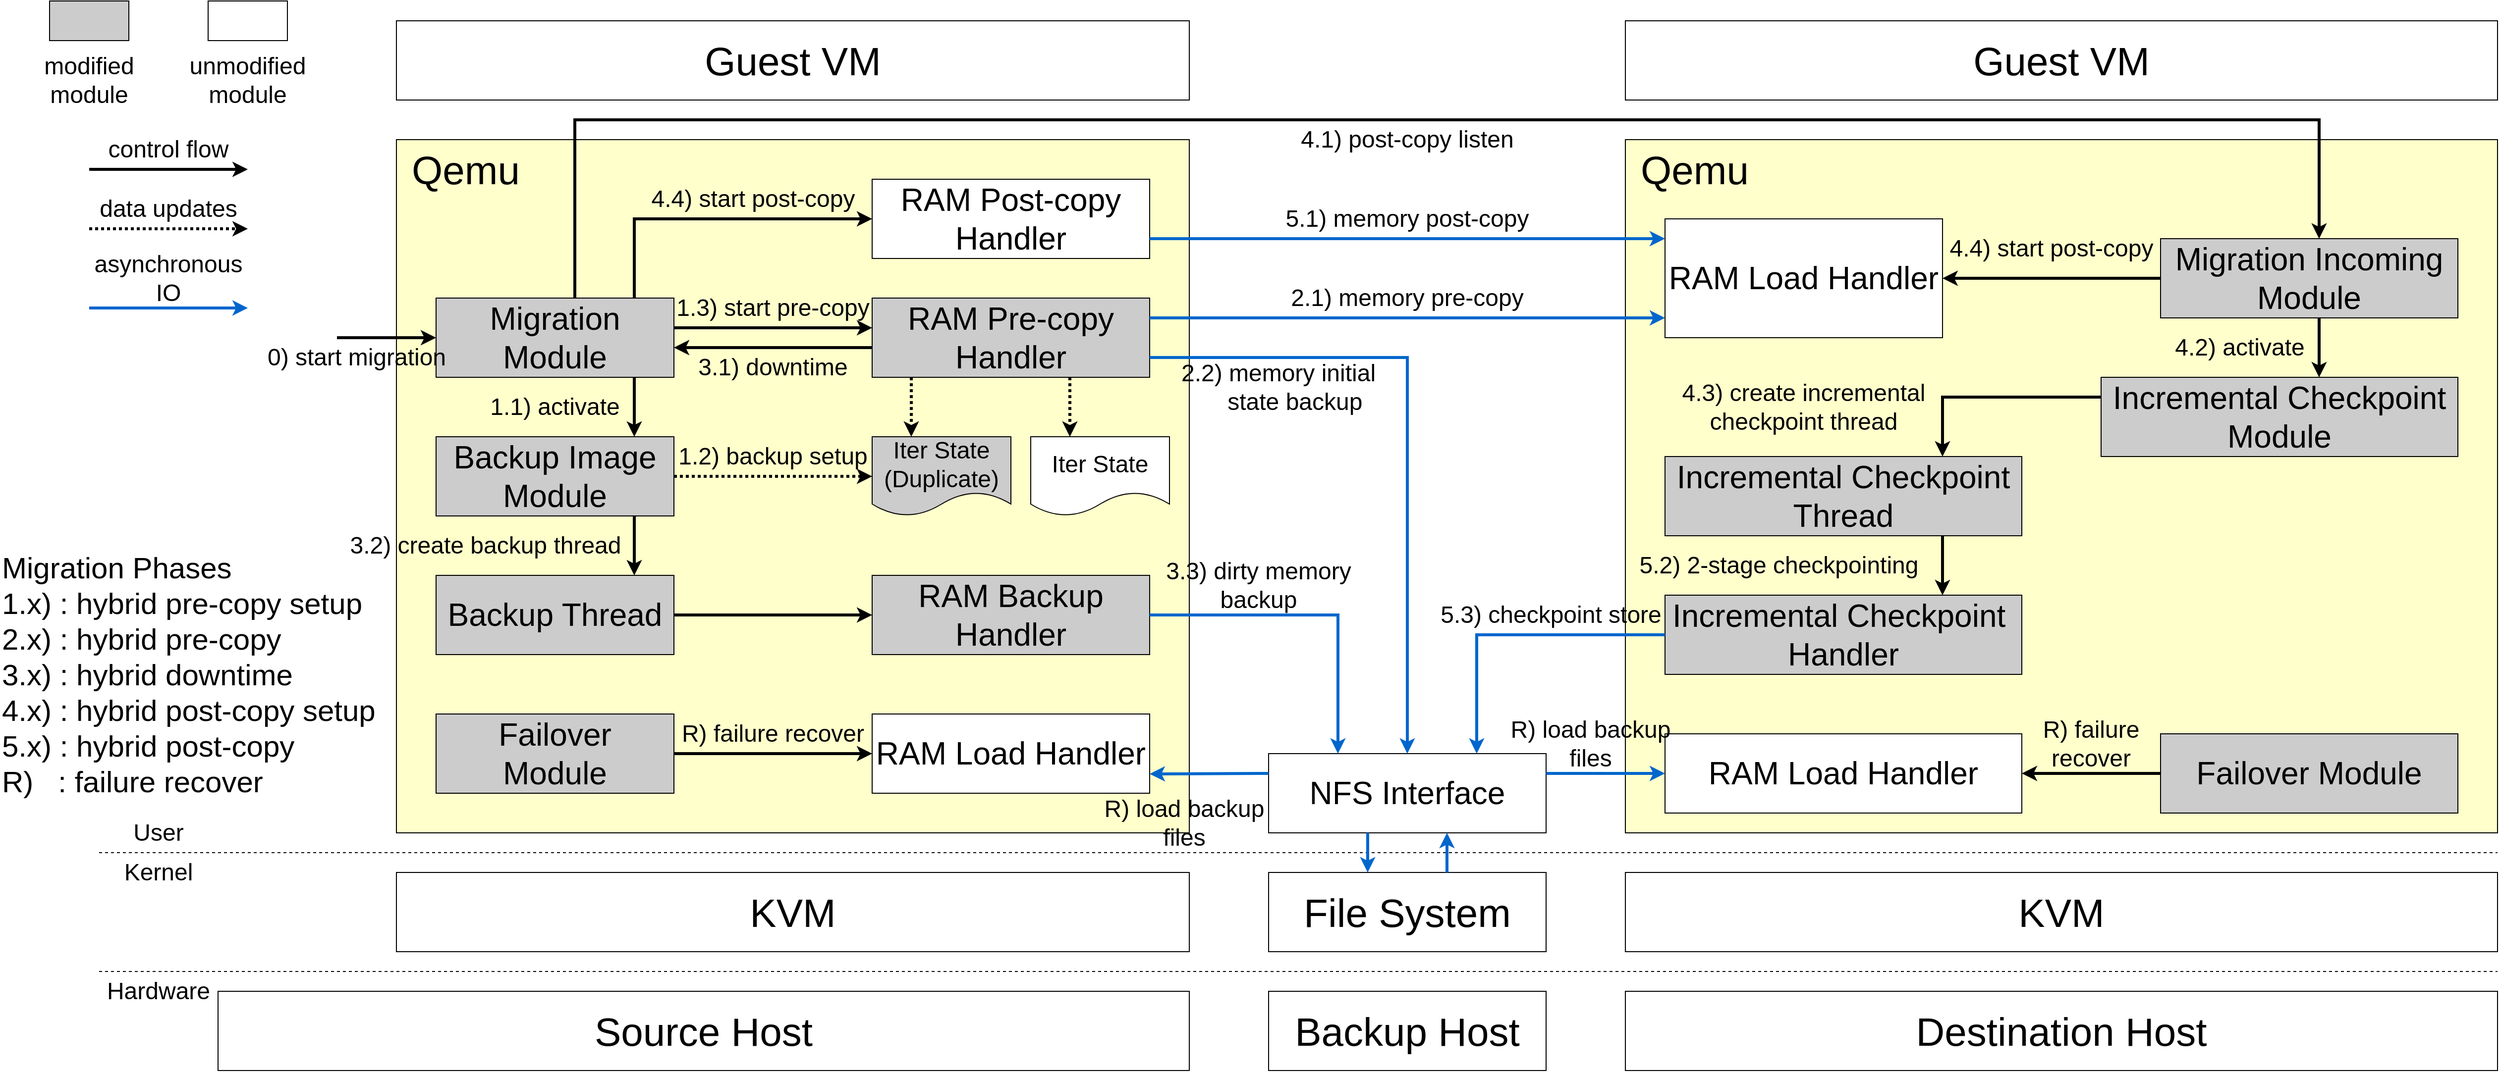 <mxfile version="21.6.1" type="github">
  <diagram name="第 1 页" id="OpDthlvLPTq0gWTyiU4q">
    <mxGraphModel dx="4538" dy="1650" grid="1" gridSize="10" guides="1" tooltips="1" connect="1" arrows="1" fold="1" page="1" pageScale="1" pageWidth="827" pageHeight="1169" math="0" shadow="0">
      <root>
        <mxCell id="0" />
        <mxCell id="1" parent="0" />
        <mxCell id="YOrxzBl4g7cKqVYeZxFf-125" value="" style="rounded=0;whiteSpace=wrap;html=1;fillColor=#FFFFCC;" parent="1" vertex="1">
          <mxGeometry x="780" y="200" width="880" height="700" as="geometry" />
        </mxCell>
        <mxCell id="clwCwBsSRwlgGcYmcAVy-1" value="&lt;font style=&quot;font-size: 40px;&quot;&gt;Guest VM&lt;/font&gt;" style="rounded=0;whiteSpace=wrap;html=1;align=center;" parent="1" vertex="1">
          <mxGeometry x="-460" y="80" width="800" height="80" as="geometry" />
        </mxCell>
        <mxCell id="clwCwBsSRwlgGcYmcAVy-2" value="" style="rounded=0;whiteSpace=wrap;html=1;fillColor=#FFFFCC;" parent="1" vertex="1">
          <mxGeometry x="-460" y="200" width="800" height="700" as="geometry" />
        </mxCell>
        <mxCell id="clwCwBsSRwlgGcYmcAVy-3" value="&lt;font style=&quot;font-size: 40px;&quot;&gt;Qemu&lt;/font&gt;" style="text;html=1;strokeColor=none;fillColor=none;align=center;verticalAlign=middle;whiteSpace=wrap;rounded=0;" parent="1" vertex="1">
          <mxGeometry x="-460" y="200" width="140" height="60" as="geometry" />
        </mxCell>
        <mxCell id="YOrxzBl4g7cKqVYeZxFf-3" value="&lt;font style=&quot;font-size: 32px;&quot;&gt;Migration&lt;br style=&quot;&quot;&gt;Module&lt;/font&gt;" style="rounded=0;whiteSpace=wrap;html=1;fontSize=20;fillColor=#CCCCCC;" parent="1" vertex="1">
          <mxGeometry x="-420" y="360" width="240" height="80" as="geometry" />
        </mxCell>
        <mxCell id="YOrxzBl4g7cKqVYeZxFf-4" value="&lt;font style=&quot;font-size: 32px;&quot;&gt;Backup Image&lt;br style=&quot;&quot;&gt;Module&lt;/font&gt;" style="rounded=0;whiteSpace=wrap;html=1;fillColor=#CCCCCC;fontSize=20;" parent="1" vertex="1">
          <mxGeometry x="-420" y="500" width="240" height="80" as="geometry" />
        </mxCell>
        <mxCell id="YOrxzBl4g7cKqVYeZxFf-5" value="&lt;font style=&quot;font-size: 32px;&quot;&gt;Failover&lt;br style=&quot;&quot;&gt;Module&lt;/font&gt;" style="rounded=0;whiteSpace=wrap;html=1;fillColor=#CCCCCC;fontSize=20;" parent="1" vertex="1">
          <mxGeometry x="-420" y="780" width="240" height="80" as="geometry" />
        </mxCell>
        <mxCell id="YOrxzBl4g7cKqVYeZxFf-12" value="&lt;font style=&quot;font-size: 32px;&quot;&gt;RAM Load Handler&lt;/font&gt;" style="rounded=0;whiteSpace=wrap;html=1;fillColor=#FFFFFF;fontSize=20;" parent="1" vertex="1">
          <mxGeometry x="20" y="780" width="280" height="80" as="geometry" />
        </mxCell>
        <mxCell id="YOrxzBl4g7cKqVYeZxFf-14" value="" style="endArrow=classic;html=1;rounded=0;strokeWidth=3;" parent="1" edge="1">
          <mxGeometry width="50" height="50" relative="1" as="geometry">
            <mxPoint x="-770" y="230" as="sourcePoint" />
            <mxPoint x="-610" y="230" as="targetPoint" />
          </mxGeometry>
        </mxCell>
        <mxCell id="YOrxzBl4g7cKqVYeZxFf-15" value="" style="endArrow=classic;html=1;rounded=0;strokeWidth=3;strokeColor=#0066CC;" parent="1" edge="1">
          <mxGeometry width="50" height="50" relative="1" as="geometry">
            <mxPoint x="-770" y="370" as="sourcePoint" />
            <mxPoint x="-610" y="370" as="targetPoint" />
          </mxGeometry>
        </mxCell>
        <mxCell id="YOrxzBl4g7cKqVYeZxFf-20" value="" style="endArrow=none;dashed=1;html=1;rounded=0;" parent="1" edge="1">
          <mxGeometry width="50" height="50" relative="1" as="geometry">
            <mxPoint x="-760" y="920" as="sourcePoint" />
            <mxPoint x="1660" y="920" as="targetPoint" />
          </mxGeometry>
        </mxCell>
        <mxCell id="YOrxzBl4g7cKqVYeZxFf-21" value="&lt;font style=&quot;font-size: 24px;&quot;&gt;User&lt;/font&gt;" style="text;html=1;strokeColor=none;fillColor=none;align=center;verticalAlign=middle;whiteSpace=wrap;rounded=0;" parent="1" vertex="1">
          <mxGeometry x="-760" y="880" width="120" height="40" as="geometry" />
        </mxCell>
        <mxCell id="YOrxzBl4g7cKqVYeZxFf-22" value="&lt;font style=&quot;font-size: 24px;&quot;&gt;Kernel&lt;/font&gt;" style="text;html=1;strokeColor=none;fillColor=none;align=center;verticalAlign=middle;whiteSpace=wrap;rounded=0;" parent="1" vertex="1">
          <mxGeometry x="-760" y="920" width="120" height="40" as="geometry" />
        </mxCell>
        <mxCell id="YOrxzBl4g7cKqVYeZxFf-24" value="" style="endArrow=classic;html=1;rounded=0;strokeWidth=3;" parent="1" edge="1">
          <mxGeometry width="50" height="50" relative="1" as="geometry">
            <mxPoint x="-220" y="360" as="sourcePoint" />
            <mxPoint x="20" y="280" as="targetPoint" />
            <Array as="points">
              <mxPoint x="-220" y="280" />
            </Array>
          </mxGeometry>
        </mxCell>
        <mxCell id="YOrxzBl4g7cKqVYeZxFf-28" value="&lt;font style=&quot;font-size: 24px;&quot;&gt;0) start migration&lt;/font&gt;" style="text;html=1;strokeColor=none;fillColor=none;align=center;verticalAlign=middle;whiteSpace=wrap;rounded=0;" parent="1" vertex="1">
          <mxGeometry x="-600" y="400" width="200" height="40" as="geometry" />
        </mxCell>
        <mxCell id="YOrxzBl4g7cKqVYeZxFf-31" value="&lt;font style=&quot;font-size: 24px;&quot;&gt;control flow&lt;/font&gt;" style="text;html=1;strokeColor=none;fillColor=none;align=center;verticalAlign=middle;whiteSpace=wrap;rounded=0;" parent="1" vertex="1">
          <mxGeometry x="-770" y="190" width="160" height="40" as="geometry" />
        </mxCell>
        <mxCell id="YOrxzBl4g7cKqVYeZxFf-32" value="&lt;font style=&quot;font-size: 24px;&quot;&gt;1.1) activate&lt;/font&gt;" style="text;html=1;strokeColor=none;fillColor=none;align=center;verticalAlign=middle;whiteSpace=wrap;rounded=0;" parent="1" vertex="1">
          <mxGeometry x="-380" y="450" width="160" height="40" as="geometry" />
        </mxCell>
        <mxCell id="YOrxzBl4g7cKqVYeZxFf-33" value="&lt;font style=&quot;font-size: 32px;&quot;&gt;RAM Pre-copy Handler&lt;/font&gt;" style="rounded=0;whiteSpace=wrap;html=1;fillColor=#CCCCCC;fontSize=20;" parent="1" vertex="1">
          <mxGeometry x="20" y="360" width="280" height="80" as="geometry" />
        </mxCell>
        <mxCell id="YOrxzBl4g7cKqVYeZxFf-44" value="&lt;font style=&quot;&quot;&gt;&lt;font style=&quot;font-size: 24px;&quot;&gt;1.3) start pre-copy&lt;/font&gt;&lt;br&gt;&lt;/font&gt;" style="text;html=1;strokeColor=none;fillColor=none;align=center;verticalAlign=middle;whiteSpace=wrap;rounded=0;" parent="1" vertex="1">
          <mxGeometry x="-180" y="350" width="200" height="40" as="geometry" />
        </mxCell>
        <mxCell id="YOrxzBl4g7cKqVYeZxFf-45" value="&lt;font style=&quot;font-size: 24px;&quot;&gt;1.2) backup setup&lt;/font&gt;" style="text;html=1;strokeColor=none;fillColor=none;align=center;verticalAlign=middle;whiteSpace=wrap;rounded=0;" parent="1" vertex="1">
          <mxGeometry x="-180" y="500" width="200" height="40" as="geometry" />
        </mxCell>
        <mxCell id="YOrxzBl4g7cKqVYeZxFf-46" value="&lt;font style=&quot;font-size: 32px;&quot;&gt;NFS Interface&lt;/font&gt;" style="rounded=0;whiteSpace=wrap;html=1;align=center;fontSize=20;" parent="1" vertex="1">
          <mxGeometry x="420" y="820" width="280" height="80" as="geometry" />
        </mxCell>
        <mxCell id="YOrxzBl4g7cKqVYeZxFf-52" value="&lt;font style=&quot;font-size: 24px;&quot;&gt;2.1) memory pre-copy&lt;/font&gt;" style="text;html=1;strokeColor=none;fillColor=none;align=center;verticalAlign=middle;whiteSpace=wrap;rounded=0;" parent="1" vertex="1">
          <mxGeometry x="400" y="340" width="320" height="40" as="geometry" />
        </mxCell>
        <mxCell id="YOrxzBl4g7cKqVYeZxFf-61" value="" style="endArrow=classic;html=1;rounded=0;strokeWidth=3;dashed=1;dashPattern=1 1;" parent="1" edge="1">
          <mxGeometry width="50" height="50" relative="1" as="geometry">
            <mxPoint x="-770" y="290" as="sourcePoint" />
            <mxPoint x="-610" y="290" as="targetPoint" />
          </mxGeometry>
        </mxCell>
        <mxCell id="YOrxzBl4g7cKqVYeZxFf-62" value="&lt;font style=&quot;font-size: 24px;&quot;&gt;data updates&lt;/font&gt;" style="text;html=1;strokeColor=none;fillColor=none;align=center;verticalAlign=middle;whiteSpace=wrap;rounded=0;" parent="1" vertex="1">
          <mxGeometry x="-770" y="250" width="160" height="40" as="geometry" />
        </mxCell>
        <mxCell id="YOrxzBl4g7cKqVYeZxFf-65" value="&lt;font style=&quot;font-size: 24px;&quot;&gt;3.1) downtime&lt;/font&gt;" style="text;html=1;strokeColor=none;fillColor=none;align=center;verticalAlign=middle;whiteSpace=wrap;rounded=0;" parent="1" vertex="1">
          <mxGeometry x="-180" y="410" width="200" height="40" as="geometry" />
        </mxCell>
        <mxCell id="YOrxzBl4g7cKqVYeZxFf-66" value="&lt;font style=&quot;font-size: 32px;&quot;&gt;RAM Backup Handler&lt;/font&gt;" style="rounded=0;whiteSpace=wrap;html=1;fillColor=#CCCCCC;fontSize=20;" parent="1" vertex="1">
          <mxGeometry x="20" y="640" width="280" height="80" as="geometry" />
        </mxCell>
        <mxCell id="YOrxzBl4g7cKqVYeZxFf-68" value="&lt;font style=&quot;font-size: 24px;&quot;&gt;3.2) create backup thread&lt;/font&gt;" style="text;html=1;strokeColor=none;fillColor=none;align=center;verticalAlign=middle;whiteSpace=wrap;rounded=0;" parent="1" vertex="1">
          <mxGeometry x="-520" y="590" width="300" height="40" as="geometry" />
        </mxCell>
        <mxCell id="YOrxzBl4g7cKqVYeZxFf-71" value="&lt;font style=&quot;font-size: 24px;&quot;&gt;asynchronous IO&lt;/font&gt;" style="text;html=1;strokeColor=none;fillColor=none;align=center;verticalAlign=middle;whiteSpace=wrap;rounded=0;" parent="1" vertex="1">
          <mxGeometry x="-770" y="310" width="160" height="60" as="geometry" />
        </mxCell>
        <mxCell id="YOrxzBl4g7cKqVYeZxFf-73" value="" style="endArrow=classic;html=1;rounded=0;strokeWidth=3;strokeColor=#0066CC;entryX=0.5;entryY=0;entryDx=0;entryDy=0;" parent="1" target="YOrxzBl4g7cKqVYeZxFf-46" edge="1">
          <mxGeometry width="50" height="50" relative="1" as="geometry">
            <mxPoint x="300" y="420" as="sourcePoint" />
            <mxPoint x="500" y="820" as="targetPoint" />
            <Array as="points">
              <mxPoint x="560" y="420" />
            </Array>
          </mxGeometry>
        </mxCell>
        <mxCell id="YOrxzBl4g7cKqVYeZxFf-74" value="" style="endArrow=classic;html=1;rounded=0;strokeWidth=3;strokeColor=#0066CC;" parent="1" edge="1">
          <mxGeometry width="50" height="50" relative="1" as="geometry">
            <mxPoint x="300" y="380" as="sourcePoint" />
            <mxPoint x="820" y="380" as="targetPoint" />
          </mxGeometry>
        </mxCell>
        <mxCell id="YOrxzBl4g7cKqVYeZxFf-76" value="" style="endArrow=classic;html=1;rounded=0;strokeWidth=3;dashed=1;dashPattern=1 1;" parent="1" edge="1">
          <mxGeometry width="50" height="50" relative="1" as="geometry">
            <mxPoint x="-180" y="540" as="sourcePoint" />
            <mxPoint x="20" y="540" as="targetPoint" />
          </mxGeometry>
        </mxCell>
        <mxCell id="YOrxzBl4g7cKqVYeZxFf-79" value="" style="endArrow=classic;html=1;rounded=0;strokeWidth=3;dashed=1;dashPattern=1 1;" parent="1" edge="1">
          <mxGeometry width="50" height="50" relative="1" as="geometry">
            <mxPoint x="219.5" y="440" as="sourcePoint" />
            <mxPoint x="219.5" y="500" as="targetPoint" />
          </mxGeometry>
        </mxCell>
        <mxCell id="YOrxzBl4g7cKqVYeZxFf-80" value="" style="endArrow=classic;html=1;rounded=0;strokeWidth=3;dashed=1;dashPattern=1 1;" parent="1" edge="1">
          <mxGeometry width="50" height="50" relative="1" as="geometry">
            <mxPoint x="59.5" y="440" as="sourcePoint" />
            <mxPoint x="59.5" y="500" as="targetPoint" />
          </mxGeometry>
        </mxCell>
        <mxCell id="YOrxzBl4g7cKqVYeZxFf-82" value="" style="endArrow=classic;html=1;rounded=0;strokeWidth=3;" parent="1" edge="1">
          <mxGeometry width="50" height="50" relative="1" as="geometry">
            <mxPoint x="-180" y="390" as="sourcePoint" />
            <mxPoint x="20" y="390" as="targetPoint" />
          </mxGeometry>
        </mxCell>
        <mxCell id="YOrxzBl4g7cKqVYeZxFf-83" value="" style="endArrow=classic;html=1;rounded=0;strokeWidth=3;" parent="1" edge="1">
          <mxGeometry width="50" height="50" relative="1" as="geometry">
            <mxPoint x="20" y="410" as="sourcePoint" />
            <mxPoint x="-180" y="410" as="targetPoint" />
          </mxGeometry>
        </mxCell>
        <mxCell id="YOrxzBl4g7cKqVYeZxFf-85" value="" style="endArrow=classic;html=1;rounded=0;strokeWidth=3;" parent="1" edge="1">
          <mxGeometry width="50" height="50" relative="1" as="geometry">
            <mxPoint x="-220" y="440" as="sourcePoint" />
            <mxPoint x="-220" y="500" as="targetPoint" />
          </mxGeometry>
        </mxCell>
        <mxCell id="YOrxzBl4g7cKqVYeZxFf-87" value="" style="endArrow=classic;html=1;rounded=0;strokeWidth=3;strokeColor=#0066CC;entryX=0.25;entryY=0;entryDx=0;entryDy=0;" parent="1" target="YOrxzBl4g7cKqVYeZxFf-46" edge="1">
          <mxGeometry width="50" height="50" relative="1" as="geometry">
            <mxPoint x="300" y="680" as="sourcePoint" />
            <mxPoint x="420" y="820.5" as="targetPoint" />
            <Array as="points">
              <mxPoint x="490" y="680" />
            </Array>
          </mxGeometry>
        </mxCell>
        <mxCell id="YOrxzBl4g7cKqVYeZxFf-90" value="" style="endArrow=classic;html=1;rounded=0;strokeWidth=3;strokeColor=#0066CC;exitX=0;exitY=0.25;exitDx=0;exitDy=0;" parent="1" source="YOrxzBl4g7cKqVYeZxFf-46" edge="1">
          <mxGeometry width="50" height="50" relative="1" as="geometry">
            <mxPoint x="380" y="840" as="sourcePoint" />
            <mxPoint x="300" y="840.5" as="targetPoint" />
          </mxGeometry>
        </mxCell>
        <mxCell id="YOrxzBl4g7cKqVYeZxFf-91" value="&lt;font style=&quot;font-size: 24px;&quot;&gt;R) failure recover&lt;/font&gt;" style="text;html=1;strokeColor=none;fillColor=none;align=center;verticalAlign=middle;whiteSpace=wrap;rounded=0;" parent="1" vertex="1">
          <mxGeometry x="-180" y="780" width="200" height="40" as="geometry" />
        </mxCell>
        <mxCell id="YOrxzBl4g7cKqVYeZxFf-92" value="&lt;font style=&quot;font-size: 24px;&quot;&gt;R) load backup files&lt;/font&gt;" style="text;html=1;strokeColor=none;fillColor=none;align=center;verticalAlign=middle;whiteSpace=wrap;rounded=0;" parent="1" vertex="1">
          <mxGeometry x="250" y="860" width="170" height="60" as="geometry" />
        </mxCell>
        <mxCell id="YOrxzBl4g7cKqVYeZxFf-93" value="&lt;font style=&quot;font-size: 40px;&quot;&gt;KVM&lt;/font&gt;" style="rounded=0;whiteSpace=wrap;html=1;" parent="1" vertex="1">
          <mxGeometry x="-460" y="940" width="800" height="80" as="geometry" />
        </mxCell>
        <mxCell id="YOrxzBl4g7cKqVYeZxFf-94" value="" style="endArrow=none;dashed=1;html=1;rounded=0;" parent="1" edge="1">
          <mxGeometry width="50" height="50" relative="1" as="geometry">
            <mxPoint x="-760" y="1040" as="sourcePoint" />
            <mxPoint x="1660" y="1040" as="targetPoint" />
          </mxGeometry>
        </mxCell>
        <mxCell id="YOrxzBl4g7cKqVYeZxFf-95" value="&lt;font style=&quot;font-size: 24px;&quot;&gt;Hardware&lt;/font&gt;" style="text;html=1;strokeColor=none;fillColor=none;align=center;verticalAlign=middle;whiteSpace=wrap;rounded=0;" parent="1" vertex="1">
          <mxGeometry x="-760" y="1040" width="120" height="40" as="geometry" />
        </mxCell>
        <mxCell id="YOrxzBl4g7cKqVYeZxFf-96" value="&lt;font style=&quot;font-size: 40px;&quot;&gt;File System&lt;/font&gt;" style="rounded=0;whiteSpace=wrap;html=1;" parent="1" vertex="1">
          <mxGeometry x="420" y="940" width="280" height="80" as="geometry" />
        </mxCell>
        <mxCell id="YOrxzBl4g7cKqVYeZxFf-97" value="" style="endArrow=classic;html=1;rounded=0;strokeWidth=3;strokeColor=#0066CC;" parent="1" edge="1">
          <mxGeometry width="50" height="50" relative="1" as="geometry">
            <mxPoint x="520" y="900" as="sourcePoint" />
            <mxPoint x="520" y="940" as="targetPoint" />
          </mxGeometry>
        </mxCell>
        <mxCell id="YOrxzBl4g7cKqVYeZxFf-98" value="" style="endArrow=classic;html=1;rounded=0;strokeWidth=3;strokeColor=#0066CC;" parent="1" edge="1">
          <mxGeometry width="50" height="50" relative="1" as="geometry">
            <mxPoint x="600" y="940" as="sourcePoint" />
            <mxPoint x="600" y="900" as="targetPoint" />
          </mxGeometry>
        </mxCell>
        <mxCell id="YOrxzBl4g7cKqVYeZxFf-99" value="&lt;font style=&quot;font-size: 40px;&quot;&gt;Source Host&lt;/font&gt;" style="rounded=0;whiteSpace=wrap;html=1;" parent="1" vertex="1">
          <mxGeometry x="-640" y="1060" width="980" height="80" as="geometry" />
        </mxCell>
        <mxCell id="YOrxzBl4g7cKqVYeZxFf-100" value="&lt;font style=&quot;font-size: 40px;&quot;&gt;Guest VM&lt;/font&gt;" style="rounded=0;whiteSpace=wrap;html=1;align=center;" parent="1" vertex="1">
          <mxGeometry x="780" y="80" width="880" height="80" as="geometry" />
        </mxCell>
        <mxCell id="YOrxzBl4g7cKqVYeZxFf-101" value="&lt;font style=&quot;font-size: 32px;&quot;&gt;RAM Load Handler&lt;/font&gt;" style="rounded=0;whiteSpace=wrap;html=1;fillColor=#FFFFFF;fontSize=20;" parent="1" vertex="1">
          <mxGeometry x="820" y="280" width="280" height="120" as="geometry" />
        </mxCell>
        <mxCell id="YOrxzBl4g7cKqVYeZxFf-102" value="&lt;font style=&quot;font-size: 32px;&quot;&gt;Migration Incoming&lt;br style=&quot;&quot;&gt;Module&lt;/font&gt;" style="rounded=0;whiteSpace=wrap;html=1;fontSize=20;fillColor=#CCCCCC;" parent="1" vertex="1">
          <mxGeometry x="1320" y="300" width="300" height="80" as="geometry" />
        </mxCell>
        <mxCell id="YOrxzBl4g7cKqVYeZxFf-104" value="&lt;font style=&quot;font-size: 24px;&quot;&gt;4.4) start post-copy&lt;/font&gt;" style="text;html=1;strokeColor=none;fillColor=none;align=center;verticalAlign=middle;whiteSpace=wrap;rounded=0;" parent="1" vertex="1">
          <mxGeometry x="-220" y="240" width="240" height="40" as="geometry" />
        </mxCell>
        <mxCell id="YOrxzBl4g7cKqVYeZxFf-105" value="&lt;font style=&quot;font-size: 32px;&quot;&gt;Incremental Checkpoint&lt;br style=&quot;&quot;&gt;Module&lt;/font&gt;" style="rounded=0;whiteSpace=wrap;html=1;fillColor=#CCCCCC;fontSize=20;" parent="1" vertex="1">
          <mxGeometry x="1260" y="440" width="360" height="80" as="geometry" />
        </mxCell>
        <mxCell id="YOrxzBl4g7cKqVYeZxFf-106" value="&lt;font style=&quot;font-size: 32px;&quot;&gt;Backup Thread&lt;/font&gt;" style="rounded=0;whiteSpace=wrap;html=1;fillColor=#CCCCCC;fontSize=20;" parent="1" vertex="1">
          <mxGeometry x="-420" y="640" width="240" height="80" as="geometry" />
        </mxCell>
        <mxCell id="YOrxzBl4g7cKqVYeZxFf-108" value="" style="endArrow=classic;html=1;rounded=0;strokeWidth=3;" parent="1" edge="1">
          <mxGeometry width="50" height="50" relative="1" as="geometry">
            <mxPoint x="-180" y="680" as="sourcePoint" />
            <mxPoint x="20" y="680" as="targetPoint" />
          </mxGeometry>
        </mxCell>
        <mxCell id="YOrxzBl4g7cKqVYeZxFf-109" value="&lt;font style=&quot;font-size: 32px;&quot;&gt;RAM Post-copy Handler&lt;/font&gt;" style="rounded=0;whiteSpace=wrap;html=1;fillColor=#FFFFFF;fontSize=20;" parent="1" vertex="1">
          <mxGeometry x="20" y="240" width="280" height="80" as="geometry" />
        </mxCell>
        <mxCell id="YOrxzBl4g7cKqVYeZxFf-111" value="" style="endArrow=classic;html=1;rounded=0;strokeWidth=3;strokeColor=#0066CC;" parent="1" edge="1">
          <mxGeometry width="50" height="50" relative="1" as="geometry">
            <mxPoint x="300" y="300" as="sourcePoint" />
            <mxPoint x="820" y="300" as="targetPoint" />
          </mxGeometry>
        </mxCell>
        <mxCell id="YOrxzBl4g7cKqVYeZxFf-112" value="" style="endArrow=classic;html=1;rounded=0;strokeWidth=3;" parent="1" edge="1">
          <mxGeometry width="50" height="50" relative="1" as="geometry">
            <mxPoint x="-280" y="360" as="sourcePoint" />
            <mxPoint x="1480" y="300" as="targetPoint" />
            <Array as="points">
              <mxPoint x="-280" y="180" />
              <mxPoint x="1480" y="180" />
            </Array>
          </mxGeometry>
        </mxCell>
        <mxCell id="YOrxzBl4g7cKqVYeZxFf-113" value="&lt;font style=&quot;font-size: 24px;&quot;&gt;4.1) post-copy listen&lt;/font&gt;" style="text;html=1;strokeColor=none;fillColor=none;align=center;verticalAlign=middle;whiteSpace=wrap;rounded=0;" parent="1" vertex="1">
          <mxGeometry x="400" y="180" width="320" height="40" as="geometry" />
        </mxCell>
        <mxCell id="YOrxzBl4g7cKqVYeZxFf-114" value="&lt;font style=&quot;font-size: 24px;&quot;&gt;5.1) memory post-copy&lt;/font&gt;" style="text;html=1;strokeColor=none;fillColor=none;align=center;verticalAlign=middle;whiteSpace=wrap;rounded=0;" parent="1" vertex="1">
          <mxGeometry x="400" y="260" width="320" height="40" as="geometry" />
        </mxCell>
        <mxCell id="YOrxzBl4g7cKqVYeZxFf-115" value="" style="endArrow=classic;html=1;rounded=0;strokeWidth=3;" parent="1" edge="1">
          <mxGeometry width="50" height="50" relative="1" as="geometry">
            <mxPoint x="1480" y="380" as="sourcePoint" />
            <mxPoint x="1480" y="440" as="targetPoint" />
          </mxGeometry>
        </mxCell>
        <mxCell id="YOrxzBl4g7cKqVYeZxFf-116" value="&lt;font style=&quot;font-size: 24px;&quot;&gt;4.2) activate&lt;/font&gt;" style="text;html=1;strokeColor=none;fillColor=none;align=center;verticalAlign=middle;whiteSpace=wrap;rounded=0;" parent="1" vertex="1">
          <mxGeometry x="1320" y="390" width="160" height="40" as="geometry" />
        </mxCell>
        <mxCell id="YOrxzBl4g7cKqVYeZxFf-117" value="&lt;font style=&quot;font-size: 32px;&quot;&gt;Incremental Checkpoint&amp;nbsp; Handler&lt;/font&gt;" style="rounded=0;whiteSpace=wrap;html=1;fillColor=#CCCCCC;fontSize=20;" parent="1" vertex="1">
          <mxGeometry x="820" y="660" width="360" height="80" as="geometry" />
        </mxCell>
        <mxCell id="YOrxzBl4g7cKqVYeZxFf-118" value="&lt;font style=&quot;&quot;&gt;&lt;font style=&quot;font-size: 32px;&quot;&gt;Incremental Checkpoint&lt;br&gt;Thread&lt;/font&gt;&lt;br&gt;&lt;/font&gt;" style="rounded=0;whiteSpace=wrap;html=1;fillColor=#CCCCCC;fontSize=20;" parent="1" vertex="1">
          <mxGeometry x="820" y="520" width="360" height="80" as="geometry" />
        </mxCell>
        <mxCell id="YOrxzBl4g7cKqVYeZxFf-119" value="" style="endArrow=classic;html=1;rounded=0;strokeWidth=3;" parent="1" edge="1">
          <mxGeometry width="50" height="50" relative="1" as="geometry">
            <mxPoint x="1260" y="460" as="sourcePoint" />
            <mxPoint x="1100" y="520" as="targetPoint" />
            <Array as="points">
              <mxPoint x="1100" y="460" />
            </Array>
          </mxGeometry>
        </mxCell>
        <mxCell id="YOrxzBl4g7cKqVYeZxFf-120" value="&lt;font style=&quot;font-size: 24px;&quot;&gt;4.3) create incremental checkpoint thread&lt;/font&gt;" style="text;html=1;strokeColor=none;fillColor=none;align=center;verticalAlign=middle;whiteSpace=wrap;rounded=0;" parent="1" vertex="1">
          <mxGeometry x="820" y="440" width="280" height="60.5" as="geometry" />
        </mxCell>
        <mxCell id="YOrxzBl4g7cKqVYeZxFf-121" value="" style="endArrow=classic;html=1;rounded=0;strokeWidth=3;" parent="1" edge="1">
          <mxGeometry width="50" height="50" relative="1" as="geometry">
            <mxPoint x="1100" y="600" as="sourcePoint" />
            <mxPoint x="1100" y="660" as="targetPoint" />
          </mxGeometry>
        </mxCell>
        <mxCell id="YOrxzBl4g7cKqVYeZxFf-122" value="&lt;font style=&quot;font-size: 24px;&quot;&gt;5.2) 2-stage checkpointing&lt;/font&gt;" style="text;html=1;strokeColor=none;fillColor=none;align=center;verticalAlign=middle;whiteSpace=wrap;rounded=0;" parent="1" vertex="1">
          <mxGeometry x="790" y="610" width="290" height="40" as="geometry" />
        </mxCell>
        <mxCell id="YOrxzBl4g7cKqVYeZxFf-123" value="" style="endArrow=classic;html=1;rounded=0;strokeWidth=3;strokeColor=#0066CC;entryX=0.75;entryY=0;entryDx=0;entryDy=0;" parent="1" target="YOrxzBl4g7cKqVYeZxFf-46" edge="1">
          <mxGeometry width="50" height="50" relative="1" as="geometry">
            <mxPoint x="820" y="700" as="sourcePoint" />
            <mxPoint x="660" y="820" as="targetPoint" />
            <Array as="points">
              <mxPoint x="630" y="700" />
            </Array>
          </mxGeometry>
        </mxCell>
        <mxCell id="YOrxzBl4g7cKqVYeZxFf-124" value="&lt;font style=&quot;font-size: 24px;&quot;&gt;5.3) checkpoint store&lt;/font&gt;" style="text;html=1;strokeColor=none;fillColor=none;align=center;verticalAlign=middle;whiteSpace=wrap;rounded=0;" parent="1" vertex="1">
          <mxGeometry x="590" y="660" width="230" height="40" as="geometry" />
        </mxCell>
        <mxCell id="YOrxzBl4g7cKqVYeZxFf-127" value="" style="endArrow=classic;html=1;rounded=0;strokeWidth=3;" parent="1" edge="1">
          <mxGeometry width="50" height="50" relative="1" as="geometry">
            <mxPoint x="1320" y="340" as="sourcePoint" />
            <mxPoint x="1100" y="340" as="targetPoint" />
          </mxGeometry>
        </mxCell>
        <mxCell id="YOrxzBl4g7cKqVYeZxFf-128" value="&lt;font style=&quot;font-size: 24px;&quot;&gt;4.4) start post-copy&lt;/font&gt;" style="text;html=1;strokeColor=none;fillColor=none;align=center;verticalAlign=middle;whiteSpace=wrap;rounded=0;" parent="1" vertex="1">
          <mxGeometry x="1100" y="290" width="220" height="40" as="geometry" />
        </mxCell>
        <mxCell id="YOrxzBl4g7cKqVYeZxFf-129" value="&lt;font style=&quot;font-size: 40px;&quot;&gt;KVM&lt;/font&gt;" style="rounded=0;whiteSpace=wrap;html=1;" parent="1" vertex="1">
          <mxGeometry x="780" y="940" width="880" height="80" as="geometry" />
        </mxCell>
        <mxCell id="YOrxzBl4g7cKqVYeZxFf-130" value="&lt;font style=&quot;font-size: 40px;&quot;&gt;Destination Host&lt;/font&gt;" style="rounded=0;whiteSpace=wrap;html=1;" parent="1" vertex="1">
          <mxGeometry x="780" y="1060" width="880" height="80" as="geometry" />
        </mxCell>
        <mxCell id="YOrxzBl4g7cKqVYeZxFf-131" value="" style="rounded=0;whiteSpace=wrap;html=1;" parent="1" vertex="1">
          <mxGeometry x="-650" y="60" width="80" height="40" as="geometry" />
        </mxCell>
        <mxCell id="YOrxzBl4g7cKqVYeZxFf-132" value="&lt;font style=&quot;font-size: 24px;&quot;&gt;unmodified module&lt;/font&gt;" style="text;html=1;strokeColor=none;fillColor=none;align=center;verticalAlign=middle;whiteSpace=wrap;rounded=0;" parent="1" vertex="1">
          <mxGeometry x="-670" y="110" width="120" height="60" as="geometry" />
        </mxCell>
        <mxCell id="YOrxzBl4g7cKqVYeZxFf-133" value="" style="rounded=0;whiteSpace=wrap;html=1;fillColor=#CCCCCC;" parent="1" vertex="1">
          <mxGeometry x="-810" y="60" width="80" height="40" as="geometry" />
        </mxCell>
        <mxCell id="YOrxzBl4g7cKqVYeZxFf-134" value="&lt;font style=&quot;font-size: 24px;&quot;&gt;modified module&lt;/font&gt;" style="text;html=1;strokeColor=none;fillColor=none;align=center;verticalAlign=middle;whiteSpace=wrap;rounded=0;" parent="1" vertex="1">
          <mxGeometry x="-830" y="110" width="120" height="60" as="geometry" />
        </mxCell>
        <mxCell id="kRI8kTZbzlB6oU1YrDkl-1" value="&lt;font style=&quot;font-size: 30px;&quot;&gt;Migration Phases&lt;br&gt;1.x) : hybrid pre-copy setup&lt;br&gt;2.x) : hybrid pre-copy&lt;br&gt;3.x) : hybrid downtime&lt;br&gt;4.x) : hybrid post-copy setup&lt;br&gt;5.x) : hybrid post-copy&lt;br&gt;R)&amp;nbsp; &amp;nbsp;: failure recover&lt;br&gt;&lt;/font&gt;" style="text;html=1;strokeColor=none;fillColor=none;align=left;verticalAlign=middle;whiteSpace=wrap;rounded=0;" parent="1" vertex="1">
          <mxGeometry x="-860" y="620" width="380" height="240" as="geometry" />
        </mxCell>
        <mxCell id="n8uSR00JqTWJ20ojII4U-31" value="&lt;font style=&quot;font-size: 24px;&quot;&gt;2.2) memory initial&lt;br&gt;&amp;nbsp; &amp;nbsp; &amp;nbsp;state backup&lt;/font&gt;" style="text;html=1;strokeColor=none;fillColor=none;align=center;verticalAlign=middle;whiteSpace=wrap;rounded=0;" parent="1" vertex="1">
          <mxGeometry x="320" y="419.5" width="220" height="60" as="geometry" />
        </mxCell>
        <mxCell id="n8uSR00JqTWJ20ojII4U-32" value="&lt;font style=&quot;&quot;&gt;&lt;font style=&quot;font-size: 24px;&quot;&gt;Iter State&lt;br style=&quot;&quot;&gt;(Duplicate)&lt;/font&gt;&lt;br style=&quot;font-size: 20px;&quot;&gt;&lt;/font&gt;" style="shape=document;whiteSpace=wrap;html=1;boundedLbl=1;fillColor=#CCCCCC;fontSize=20;" parent="1" vertex="1">
          <mxGeometry x="20" y="500" width="140" height="80" as="geometry" />
        </mxCell>
        <mxCell id="n8uSR00JqTWJ20ojII4U-33" value="&lt;font style=&quot;&quot;&gt;&lt;font style=&quot;font-size: 24px;&quot;&gt;Iter State&lt;/font&gt;&lt;br style=&quot;font-size: 20px;&quot;&gt;&lt;/font&gt;" style="shape=document;whiteSpace=wrap;html=1;boundedLbl=1;fontSize=20;" parent="1" vertex="1">
          <mxGeometry x="180" y="500" width="140" height="80" as="geometry" />
        </mxCell>
        <mxCell id="n8uSR00JqTWJ20ojII4U-34" value="&lt;font style=&quot;font-size: 24px;&quot;&gt;3.3) dirty memory backup&lt;/font&gt;" style="text;html=1;strokeColor=none;fillColor=none;align=center;verticalAlign=middle;whiteSpace=wrap;rounded=0;" parent="1" vertex="1">
          <mxGeometry x="300" y="620" width="220" height="60" as="geometry" />
        </mxCell>
        <mxCell id="cDjzGmI-P_LTd5FKUaOB-1" value="&lt;font style=&quot;font-size: 40px;&quot;&gt;Backup Host&lt;/font&gt;" style="rounded=0;whiteSpace=wrap;html=1;" parent="1" vertex="1">
          <mxGeometry x="420" y="1060" width="280" height="80" as="geometry" />
        </mxCell>
        <mxCell id="cDjzGmI-P_LTd5FKUaOB-2" value="&lt;font style=&quot;font-size: 32px;&quot;&gt;Failover Module&lt;/font&gt;" style="rounded=0;whiteSpace=wrap;html=1;fillColor=#CCCCCC;fontSize=20;" parent="1" vertex="1">
          <mxGeometry x="1320" y="800" width="300" height="80" as="geometry" />
        </mxCell>
        <mxCell id="cDjzGmI-P_LTd5FKUaOB-3" value="&lt;font style=&quot;font-size: 32px;&quot;&gt;RAM Load Handler&lt;/font&gt;" style="rounded=0;whiteSpace=wrap;html=1;fillColor=#FFFFFF;fontSize=20;" parent="1" vertex="1">
          <mxGeometry x="820" y="800" width="360" height="80" as="geometry" />
        </mxCell>
        <mxCell id="cDjzGmI-P_LTd5FKUaOB-5" value="" style="endArrow=classic;html=1;rounded=0;strokeWidth=3;strokeColor=#0066CC;exitX=1;exitY=0.25;exitDx=0;exitDy=0;entryX=0;entryY=0.5;entryDx=0;entryDy=0;" parent="1" source="YOrxzBl4g7cKqVYeZxFf-46" target="cDjzGmI-P_LTd5FKUaOB-3" edge="1">
          <mxGeometry width="50" height="50" relative="1" as="geometry">
            <mxPoint x="450" y="850" as="sourcePoint" />
            <mxPoint x="210" y="850.5" as="targetPoint" />
          </mxGeometry>
        </mxCell>
        <mxCell id="cDjzGmI-P_LTd5FKUaOB-6" value="&lt;font style=&quot;font-size: 24px;&quot;&gt;R) failure recover&lt;/font&gt;" style="text;html=1;strokeColor=none;fillColor=none;align=center;verticalAlign=middle;whiteSpace=wrap;rounded=0;" parent="1" vertex="1">
          <mxGeometry x="1180" y="780" width="140" height="60" as="geometry" />
        </mxCell>
        <mxCell id="mSSIRDdEIDAh1fLK_og6-1" value="" style="endArrow=classic;html=1;rounded=0;strokeWidth=3;" edge="1" parent="1">
          <mxGeometry width="50" height="50" relative="1" as="geometry">
            <mxPoint x="-220" y="580" as="sourcePoint" />
            <mxPoint x="-220" y="640" as="targetPoint" />
          </mxGeometry>
        </mxCell>
        <mxCell id="mSSIRDdEIDAh1fLK_og6-2" value="" style="endArrow=classic;html=1;rounded=0;strokeWidth=3;" edge="1" parent="1">
          <mxGeometry width="50" height="50" relative="1" as="geometry">
            <mxPoint x="-180" y="820" as="sourcePoint" />
            <mxPoint x="20" y="820" as="targetPoint" />
          </mxGeometry>
        </mxCell>
        <mxCell id="mSSIRDdEIDAh1fLK_og6-3" value="" style="endArrow=classic;html=1;rounded=0;strokeWidth=3;" edge="1" parent="1">
          <mxGeometry width="50" height="50" relative="1" as="geometry">
            <mxPoint x="-520" y="400" as="sourcePoint" />
            <mxPoint x="-420" y="400" as="targetPoint" />
          </mxGeometry>
        </mxCell>
        <mxCell id="mSSIRDdEIDAh1fLK_og6-4" value="&lt;font style=&quot;font-size: 40px;&quot;&gt;Qemu&lt;/font&gt;" style="text;html=1;strokeColor=none;fillColor=none;align=center;verticalAlign=middle;whiteSpace=wrap;rounded=0;" vertex="1" parent="1">
          <mxGeometry x="780" y="200" width="140" height="60" as="geometry" />
        </mxCell>
        <mxCell id="mSSIRDdEIDAh1fLK_og6-6" value="&lt;font style=&quot;font-size: 24px;&quot;&gt;R) load backup files&lt;/font&gt;" style="text;html=1;strokeColor=none;fillColor=none;align=center;verticalAlign=middle;whiteSpace=wrap;rounded=0;" vertex="1" parent="1">
          <mxGeometry x="660" y="780" width="170" height="60" as="geometry" />
        </mxCell>
        <mxCell id="mSSIRDdEIDAh1fLK_og6-7" value="" style="endArrow=classic;html=1;rounded=0;strokeWidth=3;" edge="1" parent="1">
          <mxGeometry width="50" height="50" relative="1" as="geometry">
            <mxPoint x="1320" y="840" as="sourcePoint" />
            <mxPoint x="1180" y="840" as="targetPoint" />
          </mxGeometry>
        </mxCell>
      </root>
    </mxGraphModel>
  </diagram>
</mxfile>
